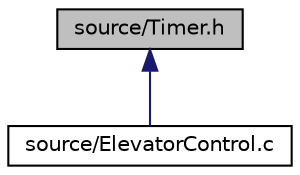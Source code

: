 digraph "source/Timer.h"
{
 // LATEX_PDF_SIZE
  edge [fontname="Helvetica",fontsize="10",labelfontname="Helvetica",labelfontsize="10"];
  node [fontname="Helvetica",fontsize="10",shape=record];
  Node1 [label="source/Timer.h",height=0.2,width=0.4,color="black", fillcolor="grey75", style="filled", fontcolor="black",tooltip="Simple timer logic."];
  Node1 -> Node2 [dir="back",color="midnightblue",fontsize="10",style="solid"];
  Node2 [label="source/ElevatorControl.c",height=0.2,width=0.4,color="black", fillcolor="white", style="filled",URL="$ElevatorControl_8c_source.html",tooltip=" "];
}

